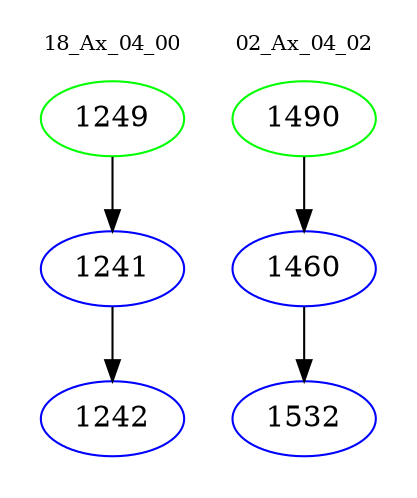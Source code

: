 digraph{
subgraph cluster_0 {
color = white
label = "18_Ax_04_00";
fontsize=10;
T0_1249 [label="1249", color="green"]
T0_1249 -> T0_1241 [color="black"]
T0_1241 [label="1241", color="blue"]
T0_1241 -> T0_1242 [color="black"]
T0_1242 [label="1242", color="blue"]
}
subgraph cluster_1 {
color = white
label = "02_Ax_04_02";
fontsize=10;
T1_1490 [label="1490", color="green"]
T1_1490 -> T1_1460 [color="black"]
T1_1460 [label="1460", color="blue"]
T1_1460 -> T1_1532 [color="black"]
T1_1532 [label="1532", color="blue"]
}
}
